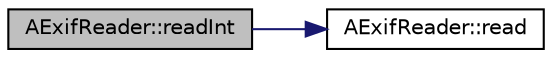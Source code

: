 digraph "AExifReader::readInt"
{
 // LATEX_PDF_SIZE
  edge [fontname="Helvetica",fontsize="10",labelfontname="Helvetica",labelfontsize="10"];
  node [fontname="Helvetica",fontsize="10",shape=record];
  rankdir="LR";
  Node1 [label="AExifReader::readInt",height=0.2,width=0.4,color="black", fillcolor="grey75", style="filled", fontcolor="black",tooltip=" "];
  Node1 -> Node2 [color="midnightblue",fontsize="10",style="solid",fontname="Helvetica"];
  Node2 [label="AExifReader::read",height=0.2,width=0.4,color="black", fillcolor="white", style="filled",URL="$class_a_exif_reader.html#ad25b60412af510c8231cfd28ec1cc0aa",tooltip=" "];
}
